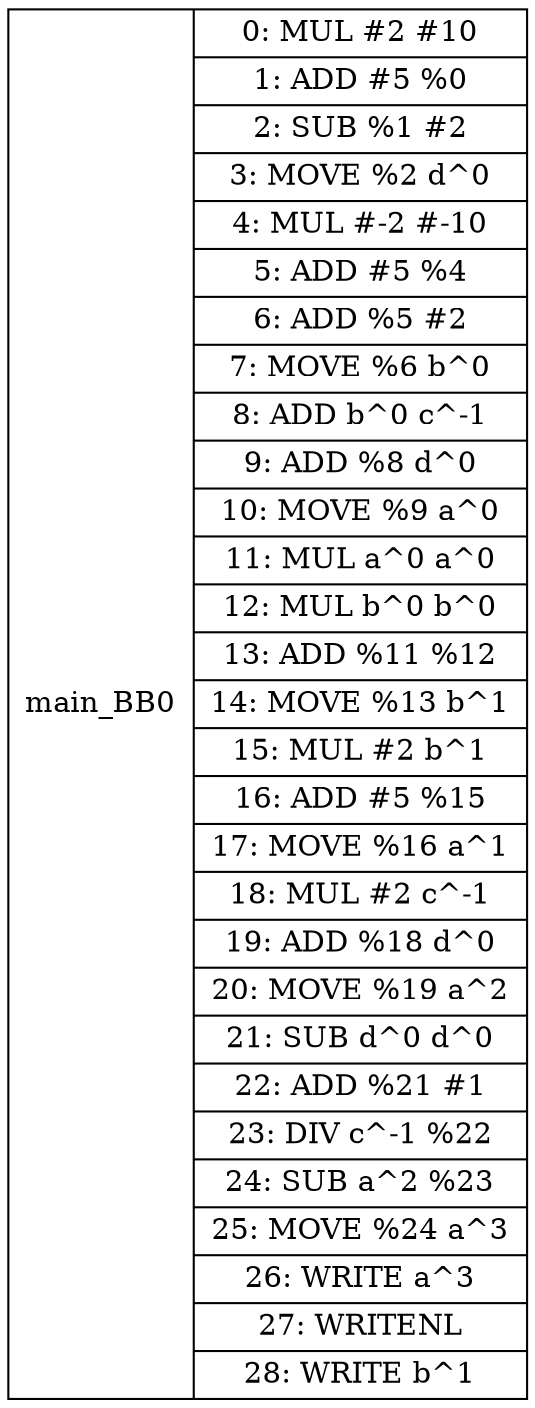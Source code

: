 diGraph G { 
main_BB0 [shape=record, label="<b>main_BB0| {0: MUL #2 #10|1: ADD #5 %0|2: SUB %1 #2|3: MOVE %2 d^0|4: MUL #-2 #-10|5: ADD #5 %4|6: ADD %5 #2|7: MOVE %6 b^0|8: ADD b^0 c^-1|9: ADD %8 d^0|10: MOVE %9 a^0|11: MUL a^0 a^0|12: MUL b^0 b^0|13: ADD %11 %12|14: MOVE %13 b^1|15: MUL #2 b^1|16: ADD #5 %15|17: MOVE %16 a^1|18: MUL #2 c^-1|19: ADD %18 d^0|20: MOVE %19 a^2|21: SUB d^0 d^0|22: ADD %21 #1|23: DIV c^-1 %22|24: SUB a^2 %23|25: MOVE %24 a^3|26: WRITE a^3|27: WRITENL |28: WRITE b^1}"];



}